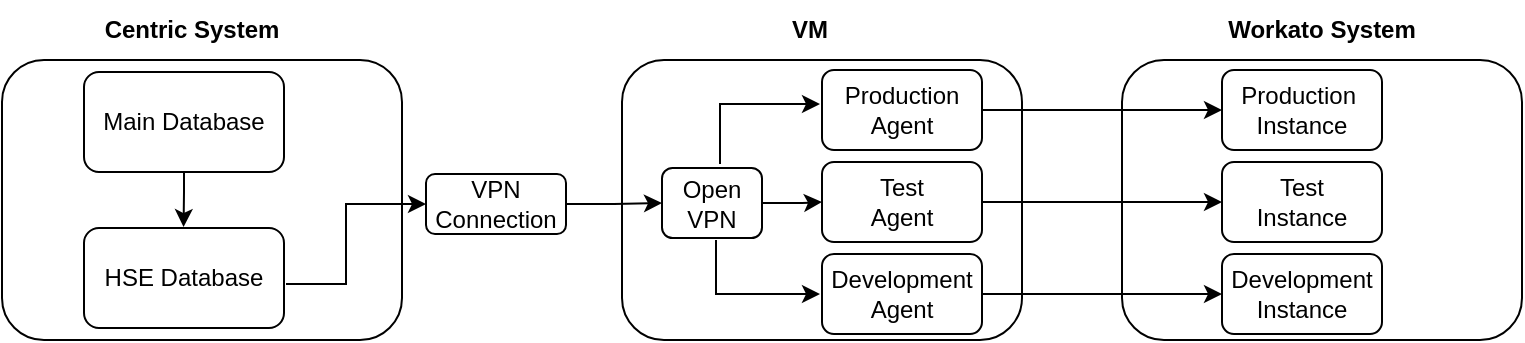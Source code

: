 <mxfile version="28.2.0">
  <diagram name="Page-1" id="jIP4dOiP6p94lRPrlZd7">
    <mxGraphModel dx="1048" dy="601" grid="1" gridSize="10" guides="1" tooltips="1" connect="1" arrows="1" fold="1" page="1" pageScale="1" pageWidth="827" pageHeight="1169" math="0" shadow="0">
      <root>
        <mxCell id="0" />
        <mxCell id="1" parent="0" />
        <mxCell id="5bTmeMOrhkgi-TwzCqEz-2" value="" style="rounded=1;whiteSpace=wrap;html=1;" parent="1" vertex="1">
          <mxGeometry x="350" y="120" width="200" height="140" as="geometry" />
        </mxCell>
        <mxCell id="5bTmeMOrhkgi-TwzCqEz-4" value="" style="rounded=1;whiteSpace=wrap;html=1;" parent="1" vertex="1">
          <mxGeometry x="40" y="120" width="200" height="140" as="geometry" />
        </mxCell>
        <mxCell id="5bTmeMOrhkgi-TwzCqEz-5" value="" style="rounded=1;whiteSpace=wrap;html=1;" parent="1" vertex="1">
          <mxGeometry x="600" y="120" width="200" height="140" as="geometry" />
        </mxCell>
        <mxCell id="5bTmeMOrhkgi-TwzCqEz-7" value="HSE Database" style="rounded=1;whiteSpace=wrap;html=1;" parent="1" vertex="1">
          <mxGeometry x="81" y="204" width="100" height="50" as="geometry" />
        </mxCell>
        <mxCell id="5bTmeMOrhkgi-TwzCqEz-8" value="Centric System" style="text;html=1;align=center;verticalAlign=middle;whiteSpace=wrap;rounded=0;fontStyle=1" parent="1" vertex="1">
          <mxGeometry x="90" y="90" width="90" height="30" as="geometry" />
        </mxCell>
        <mxCell id="oj958DxtZ-gsKBMir-k6-1" value="" style="edgeStyle=orthogonalEdgeStyle;rounded=0;orthogonalLoop=1;jettySize=auto;html=1;" edge="1" parent="1" source="5bTmeMOrhkgi-TwzCqEz-9" target="5bTmeMOrhkgi-TwzCqEz-12">
          <mxGeometry relative="1" as="geometry" />
        </mxCell>
        <mxCell id="5bTmeMOrhkgi-TwzCqEz-9" value="Open&lt;br&gt;VPN" style="rounded=1;whiteSpace=wrap;html=1;" parent="1" vertex="1">
          <mxGeometry x="370" y="174" width="50" height="35" as="geometry" />
        </mxCell>
        <mxCell id="oj958DxtZ-gsKBMir-k6-10" value="" style="edgeStyle=orthogonalEdgeStyle;rounded=0;orthogonalLoop=1;jettySize=auto;html=1;" edge="1" parent="1" source="5bTmeMOrhkgi-TwzCqEz-10" target="5bTmeMOrhkgi-TwzCqEz-9">
          <mxGeometry relative="1" as="geometry" />
        </mxCell>
        <mxCell id="5bTmeMOrhkgi-TwzCqEz-10" value="VPN&lt;br&gt;Connection" style="rounded=1;whiteSpace=wrap;html=1;" parent="1" vertex="1">
          <mxGeometry x="252" y="177" width="70" height="30" as="geometry" />
        </mxCell>
        <mxCell id="oj958DxtZ-gsKBMir-k6-23" style="edgeStyle=orthogonalEdgeStyle;rounded=0;orthogonalLoop=1;jettySize=auto;html=1;" edge="1" parent="1" source="5bTmeMOrhkgi-TwzCqEz-11" target="5bTmeMOrhkgi-TwzCqEz-14">
          <mxGeometry relative="1" as="geometry" />
        </mxCell>
        <mxCell id="5bTmeMOrhkgi-TwzCqEz-11" value="Production&lt;br&gt;Agent" style="rounded=1;whiteSpace=wrap;html=1;" parent="1" vertex="1">
          <mxGeometry x="450" y="125" width="80" height="40" as="geometry" />
        </mxCell>
        <mxCell id="oj958DxtZ-gsKBMir-k6-22" style="edgeStyle=orthogonalEdgeStyle;rounded=0;orthogonalLoop=1;jettySize=auto;html=1;entryX=0;entryY=0.5;entryDx=0;entryDy=0;" edge="1" parent="1" source="5bTmeMOrhkgi-TwzCqEz-12" target="5bTmeMOrhkgi-TwzCqEz-15">
          <mxGeometry relative="1" as="geometry" />
        </mxCell>
        <mxCell id="5bTmeMOrhkgi-TwzCqEz-12" value="Test&lt;br&gt;Agent" style="rounded=1;whiteSpace=wrap;html=1;" parent="1" vertex="1">
          <mxGeometry x="450" y="171" width="80" height="40" as="geometry" />
        </mxCell>
        <mxCell id="5bTmeMOrhkgi-TwzCqEz-19" value="" style="edgeStyle=orthogonalEdgeStyle;rounded=0;orthogonalLoop=1;jettySize=auto;html=1;" parent="1" source="5bTmeMOrhkgi-TwzCqEz-13" target="5bTmeMOrhkgi-TwzCqEz-16" edge="1">
          <mxGeometry relative="1" as="geometry" />
        </mxCell>
        <mxCell id="5bTmeMOrhkgi-TwzCqEz-13" value="Development&lt;br&gt;Agent" style="rounded=1;whiteSpace=wrap;html=1;" parent="1" vertex="1">
          <mxGeometry x="450" y="217" width="80" height="40" as="geometry" />
        </mxCell>
        <mxCell id="5bTmeMOrhkgi-TwzCqEz-14" value="Production&amp;nbsp;&lt;br&gt;Instance" style="rounded=1;whiteSpace=wrap;html=1;" parent="1" vertex="1">
          <mxGeometry x="650" y="125" width="80" height="40" as="geometry" />
        </mxCell>
        <mxCell id="5bTmeMOrhkgi-TwzCqEz-15" value="Test&lt;br&gt;Instance" style="rounded=1;whiteSpace=wrap;html=1;" parent="1" vertex="1">
          <mxGeometry x="650" y="171" width="80" height="40" as="geometry" />
        </mxCell>
        <mxCell id="5bTmeMOrhkgi-TwzCqEz-16" value="Development&lt;br&gt;Instance" style="rounded=1;whiteSpace=wrap;html=1;" parent="1" vertex="1">
          <mxGeometry x="650" y="217" width="80" height="40" as="geometry" />
        </mxCell>
        <mxCell id="5bTmeMOrhkgi-TwzCqEz-6" value="&lt;div&gt;&lt;span style=&quot;background-color: transparent; color: light-dark(rgb(0, 0, 0), rgb(255, 255, 255));&quot;&gt;Main Database&lt;/span&gt;&lt;/div&gt;" style="rounded=1;whiteSpace=wrap;html=1;" parent="1" vertex="1">
          <mxGeometry x="81" y="126" width="100" height="50" as="geometry" />
        </mxCell>
        <mxCell id="oj958DxtZ-gsKBMir-k6-13" value="" style="edgeStyle=orthogonalEdgeStyle;rounded=0;orthogonalLoop=1;jettySize=auto;html=1;" edge="1" parent="1">
          <mxGeometry relative="1" as="geometry">
            <mxPoint x="131" y="176" as="sourcePoint" />
            <mxPoint x="130.78" y="203.5" as="targetPoint" />
            <Array as="points">
              <mxPoint x="131" y="186" />
              <mxPoint x="131" y="186" />
            </Array>
          </mxGeometry>
        </mxCell>
        <mxCell id="oj958DxtZ-gsKBMir-k6-17" value="" style="edgeStyle=orthogonalEdgeStyle;rounded=0;orthogonalLoop=1;jettySize=auto;html=1;" edge="1" parent="1">
          <mxGeometry relative="1" as="geometry">
            <mxPoint x="182" y="232" as="sourcePoint" />
            <mxPoint x="252" y="192" as="targetPoint" />
            <Array as="points">
              <mxPoint x="212" y="232" />
              <mxPoint x="212" y="192" />
            </Array>
          </mxGeometry>
        </mxCell>
        <mxCell id="oj958DxtZ-gsKBMir-k6-18" value="" style="edgeStyle=orthogonalEdgeStyle;rounded=0;orthogonalLoop=1;jettySize=auto;html=1;" edge="1" parent="1">
          <mxGeometry relative="1" as="geometry">
            <mxPoint x="397" y="210" as="sourcePoint" />
            <mxPoint x="449" y="237" as="targetPoint" />
            <Array as="points">
              <mxPoint x="397" y="237" />
            </Array>
          </mxGeometry>
        </mxCell>
        <mxCell id="oj958DxtZ-gsKBMir-k6-20" value="" style="edgeStyle=orthogonalEdgeStyle;rounded=0;orthogonalLoop=1;jettySize=auto;html=1;" edge="1" parent="1">
          <mxGeometry relative="1" as="geometry">
            <mxPoint x="399" y="172" as="sourcePoint" />
            <mxPoint x="449" y="142" as="targetPoint" />
            <Array as="points">
              <mxPoint x="399" y="142" />
              <mxPoint x="399" y="142" />
            </Array>
          </mxGeometry>
        </mxCell>
        <mxCell id="oj958DxtZ-gsKBMir-k6-24" value="VM" style="text;html=1;align=center;verticalAlign=middle;whiteSpace=wrap;rounded=0;fontStyle=1" vertex="1" parent="1">
          <mxGeometry x="414" y="90" width="60" height="30" as="geometry" />
        </mxCell>
        <mxCell id="oj958DxtZ-gsKBMir-k6-25" value="Workato System" style="text;html=1;align=center;verticalAlign=middle;whiteSpace=wrap;rounded=0;fontStyle=1" vertex="1" parent="1">
          <mxGeometry x="645" y="90" width="110" height="30" as="geometry" />
        </mxCell>
      </root>
    </mxGraphModel>
  </diagram>
</mxfile>
